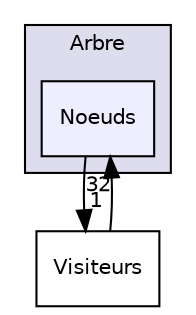 digraph "DLL/Arbre/Noeuds" {
  compound=true
  node [ fontsize="10", fontname="Helvetica"];
  edge [ labelfontsize="10", labelfontname="Helvetica"];
  subgraph clusterdir_f9961c367f89cf83b005a4e7d2eeec99 {
    graph [ bgcolor="#ddddee", pencolor="black", label="Arbre" fontname="Helvetica", fontsize="10", URL="dir_f9961c367f89cf83b005a4e7d2eeec99.html"]
  dir_a21bf1361205f3dfd9e19943b8e1d517 [shape=box, label="Noeuds", style="filled", fillcolor="#eeeeff", pencolor="black", URL="dir_a21bf1361205f3dfd9e19943b8e1d517.html"];
  }
  dir_36dc7c40dbbfd954e66bdd1b2e3aefdb [shape=box label="Visiteurs" URL="dir_36dc7c40dbbfd954e66bdd1b2e3aefdb.html"];
  dir_a21bf1361205f3dfd9e19943b8e1d517->dir_36dc7c40dbbfd954e66bdd1b2e3aefdb [headlabel="1", labeldistance=1.5 headhref="dir_000003_000007.html"];
  dir_36dc7c40dbbfd954e66bdd1b2e3aefdb->dir_a21bf1361205f3dfd9e19943b8e1d517 [headlabel="32", labeldistance=1.5 headhref="dir_000007_000003.html"];
}
